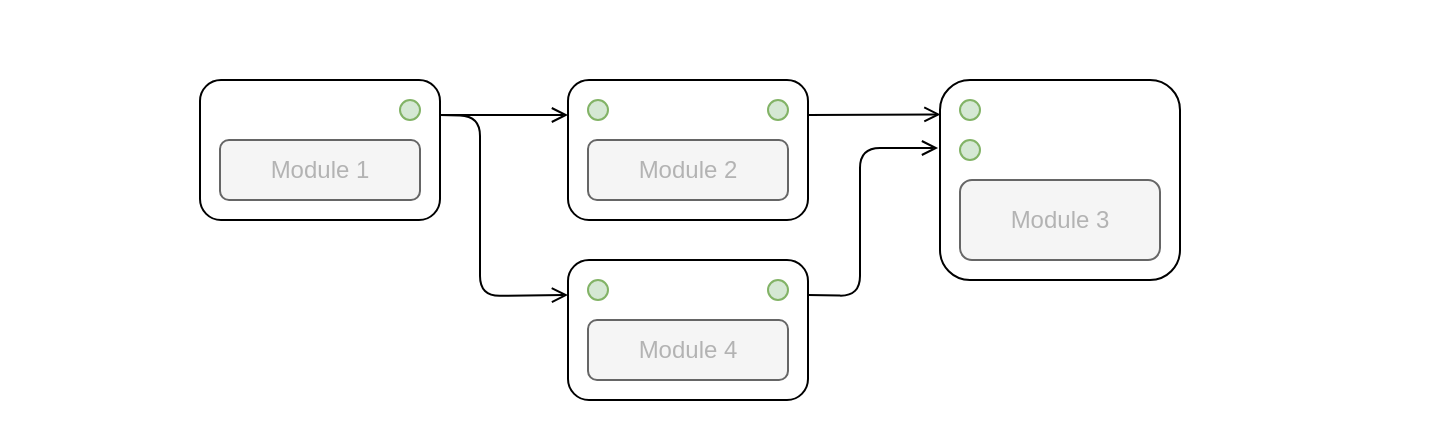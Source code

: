 <mxfile scale="2" border="0">
    <diagram id="QZMEzfsLhwQCyHHQbAvj" name="Page-1">
        <mxGraphModel dx="726" dy="430" grid="1" gridSize="10" guides="1" tooltips="1" connect="1" arrows="1" fold="1" page="1" pageScale="1" pageWidth="827" pageHeight="1169" math="0" shadow="0">
            <root>
                <mxCell id="0"/>
                <mxCell id="1" parent="0"/>
                <mxCell id="24" value="" style="rounded=0;whiteSpace=wrap;html=1;fontColor=#B3B3B3;strokeColor=none;" parent="1" vertex="1">
                    <mxGeometry x="80" y="150" width="720" height="220" as="geometry"/>
                </mxCell>
                <mxCell id="2" value="" style="rounded=1;whiteSpace=wrap;html=1;" parent="1" vertex="1">
                    <mxGeometry x="180" y="190" width="120" height="70" as="geometry"/>
                </mxCell>
                <mxCell id="3" value="" style="rounded=1;whiteSpace=wrap;html=1;" parent="1" vertex="1">
                    <mxGeometry x="364" y="190" width="120" height="70" as="geometry"/>
                </mxCell>
                <mxCell id="4" value="" style="rounded=1;whiteSpace=wrap;html=1;" parent="1" vertex="1">
                    <mxGeometry x="550" y="190" width="120" height="100" as="geometry"/>
                </mxCell>
                <mxCell id="5" value="" style="ellipse;whiteSpace=wrap;html=1;fillColor=#d5e8d4;strokeColor=#82b366;" parent="1" vertex="1">
                    <mxGeometry x="280" y="200" width="10" height="10" as="geometry"/>
                </mxCell>
                <mxCell id="6" value="" style="ellipse;whiteSpace=wrap;html=1;fillColor=#d5e8d4;strokeColor=#82b366;" parent="1" vertex="1">
                    <mxGeometry x="374" y="200" width="10" height="10" as="geometry"/>
                </mxCell>
                <mxCell id="7" value="" style="ellipse;whiteSpace=wrap;html=1;fillColor=#d5e8d4;strokeColor=#82b366;" parent="1" vertex="1">
                    <mxGeometry x="464" y="200" width="10" height="10" as="geometry"/>
                </mxCell>
                <mxCell id="8" value="" style="ellipse;whiteSpace=wrap;html=1;fillColor=#d5e8d4;strokeColor=#82b366;" parent="1" vertex="1">
                    <mxGeometry x="560" y="200" width="10" height="10" as="geometry"/>
                </mxCell>
                <mxCell id="9" value="&lt;font color=&quot;#b3b3b3&quot;&gt;Module 1&lt;/font&gt;" style="rounded=1;whiteSpace=wrap;html=1;fillColor=#f5f5f5;fontColor=#333333;strokeColor=#666666;" parent="1" vertex="1">
                    <mxGeometry x="190" y="220" width="100" height="30" as="geometry"/>
                </mxCell>
                <mxCell id="10" value="&lt;font color=&quot;#b3b3b3&quot;&gt;Module 2&lt;/font&gt;" style="rounded=1;whiteSpace=wrap;html=1;fillColor=#f5f5f5;fontColor=#333333;strokeColor=#666666;" parent="1" vertex="1">
                    <mxGeometry x="374" y="220" width="100" height="30" as="geometry"/>
                </mxCell>
                <mxCell id="11" value="&lt;font color=&quot;#b3b3b3&quot;&gt;Module 3&lt;/font&gt;" style="rounded=1;whiteSpace=wrap;html=1;fillColor=#f5f5f5;fontColor=#333333;strokeColor=#666666;" parent="1" vertex="1">
                    <mxGeometry x="560" y="240" width="100" height="40" as="geometry"/>
                </mxCell>
                <mxCell id="12" value="" style="endArrow=open;html=1;exitX=1;exitY=0.25;exitDx=0;exitDy=0;entryX=0;entryY=0.25;entryDx=0;entryDy=0;endFill=0;" parent="1" source="2" target="3" edge="1">
                    <mxGeometry width="50" height="50" relative="1" as="geometry">
                        <mxPoint x="300" y="200" as="sourcePoint"/>
                        <mxPoint x="350" y="150" as="targetPoint"/>
                    </mxGeometry>
                </mxCell>
                <mxCell id="13" value="" style="endArrow=open;html=1;exitX=1;exitY=0.25;exitDx=0;exitDy=0;entryX=0.002;entryY=0.172;entryDx=0;entryDy=0;endFill=0;entryPerimeter=0;" parent="1" source="3" target="4" edge="1">
                    <mxGeometry width="50" height="50" relative="1" as="geometry">
                        <mxPoint x="490" y="180" as="sourcePoint"/>
                        <mxPoint x="540" y="130" as="targetPoint"/>
                    </mxGeometry>
                </mxCell>
                <mxCell id="14" value="" style="rounded=1;whiteSpace=wrap;html=1;" parent="1" vertex="1">
                    <mxGeometry x="364" y="280" width="120" height="70" as="geometry"/>
                </mxCell>
                <mxCell id="15" value="" style="ellipse;whiteSpace=wrap;html=1;fillColor=#d5e8d4;strokeColor=#82b366;" parent="1" vertex="1">
                    <mxGeometry x="374" y="290" width="10" height="10" as="geometry"/>
                </mxCell>
                <mxCell id="16" value="" style="ellipse;whiteSpace=wrap;html=1;fillColor=#d5e8d4;strokeColor=#82b366;" parent="1" vertex="1">
                    <mxGeometry x="464" y="290" width="10" height="10" as="geometry"/>
                </mxCell>
                <mxCell id="17" value="&lt;font color=&quot;#b3b3b3&quot;&gt;Module 4&lt;/font&gt;" style="rounded=1;whiteSpace=wrap;html=1;fillColor=#f5f5f5;fontColor=#333333;strokeColor=#666666;" parent="1" vertex="1">
                    <mxGeometry x="374" y="310" width="100" height="30" as="geometry"/>
                </mxCell>
                <mxCell id="19" value="" style="endArrow=open;html=1;fontColor=#B3B3B3;exitX=1;exitY=0.25;exitDx=0;exitDy=0;entryX=0;entryY=0.25;entryDx=0;entryDy=0;endFill=0;" parent="1" source="2" target="14" edge="1">
                    <mxGeometry width="50" height="50" relative="1" as="geometry">
                        <mxPoint x="230" y="390" as="sourcePoint"/>
                        <mxPoint x="280" y="340" as="targetPoint"/>
                        <Array as="points">
                            <mxPoint x="320" y="208"/>
                            <mxPoint x="320" y="298"/>
                        </Array>
                    </mxGeometry>
                </mxCell>
                <mxCell id="20" value="" style="ellipse;whiteSpace=wrap;html=1;fillColor=#d5e8d4;strokeColor=#82b366;" parent="1" vertex="1">
                    <mxGeometry x="560" y="220" width="10" height="10" as="geometry"/>
                </mxCell>
                <mxCell id="22" value="" style="endArrow=open;html=1;fontColor=#B3B3B3;exitX=1;exitY=0.25;exitDx=0;exitDy=0;entryX=-0.008;entryY=0.34;entryDx=0;entryDy=0;entryPerimeter=0;endFill=0;" parent="1" source="14" target="4" edge="1">
                    <mxGeometry width="50" height="50" relative="1" as="geometry">
                        <mxPoint x="530" y="380" as="sourcePoint"/>
                        <mxPoint x="580" y="330" as="targetPoint"/>
                        <Array as="points">
                            <mxPoint x="510" y="298"/>
                            <mxPoint x="510" y="224"/>
                        </Array>
                    </mxGeometry>
                </mxCell>
            </root>
        </mxGraphModel>
    </diagram>
</mxfile>